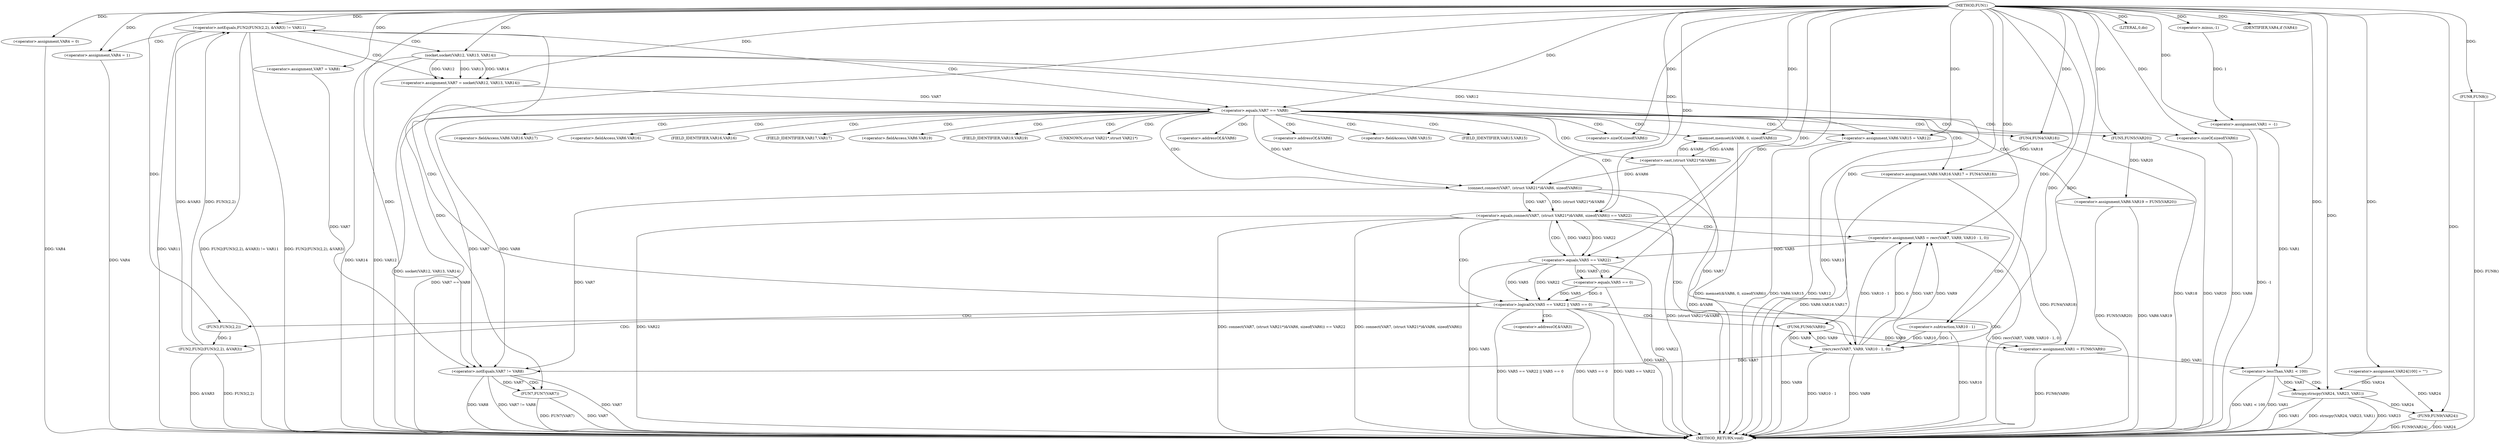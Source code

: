 digraph FUN1 {  
"1000100" [label = "(METHOD,FUN1)" ]
"1000238" [label = "(METHOD_RETURN,void)" ]
"1000103" [label = "(<operator>.assignment,VAR1 = -1)" ]
"1000105" [label = "(<operator>.minus,-1)" ]
"1000110" [label = "(<operator>.assignment,VAR4 = 0)" ]
"1000116" [label = "(<operator>.assignment,VAR7 = VAR8)" ]
"1000123" [label = "(<operator>.notEquals,FUN2(FUN3(2,2), &VAR3) != VAR11)" ]
"1000124" [label = "(FUN2,FUN2(FUN3(2,2), &VAR3))" ]
"1000125" [label = "(FUN3,FUN3(2,2))" ]
"1000133" [label = "(<operator>.assignment,VAR4 = 1)" ]
"1000136" [label = "(<operator>.assignment,VAR7 = socket(VAR12, VAR13, VAR14))" ]
"1000138" [label = "(socket,socket(VAR12, VAR13, VAR14))" ]
"1000143" [label = "(<operator>.equals,VAR7 == VAR8)" ]
"1000148" [label = "(memset,memset(&VAR6, 0, sizeof(VAR6)))" ]
"1000152" [label = "(<operator>.sizeOf,sizeof(VAR6))" ]
"1000154" [label = "(<operator>.assignment,VAR6.VAR15 = VAR12)" ]
"1000159" [label = "(<operator>.assignment,VAR6.VAR16.VAR17 = FUN4(VAR18))" ]
"1000165" [label = "(FUN4,FUN4(VAR18))" ]
"1000167" [label = "(<operator>.assignment,VAR6.VAR19 = FUN5(VAR20))" ]
"1000171" [label = "(FUN5,FUN5(VAR20))" ]
"1000174" [label = "(<operator>.equals,connect(VAR7, (struct VAR21*)&VAR6, sizeof(VAR6)) == VAR22)" ]
"1000175" [label = "(connect,connect(VAR7, (struct VAR21*)&VAR6, sizeof(VAR6)))" ]
"1000177" [label = "(<operator>.cast,(struct VAR21*)&VAR6)" ]
"1000181" [label = "(<operator>.sizeOf,sizeof(VAR6))" ]
"1000186" [label = "(<operator>.assignment,VAR5 = recv(VAR7, VAR9, VAR10 - 1, 0))" ]
"1000188" [label = "(recv,recv(VAR7, VAR9, VAR10 - 1, 0))" ]
"1000191" [label = "(<operator>.subtraction,VAR10 - 1)" ]
"1000196" [label = "(<operator>.logicalOr,VAR5 == VAR22 || VAR5 == 0)" ]
"1000197" [label = "(<operator>.equals,VAR5 == VAR22)" ]
"1000200" [label = "(<operator>.equals,VAR5 == 0)" ]
"1000205" [label = "(<operator>.assignment,VAR1 = FUN6(VAR9))" ]
"1000207" [label = "(FUN6,FUN6(VAR9))" ]
"1000209" [label = "(LITERAL,0,do)" ]
"1000211" [label = "(<operator>.notEquals,VAR7 != VAR8)" ]
"1000215" [label = "(FUN7,FUN7(VAR7))" ]
"1000218" [label = "(IDENTIFIER,VAR4,if (VAR4))" ]
"1000220" [label = "(FUN8,FUN8())" ]
"1000224" [label = "(<operator>.assignment,VAR24[100] = \"\")" ]
"1000228" [label = "(<operator>.lessThan,VAR1 < 100)" ]
"1000232" [label = "(strncpy,strncpy(VAR24, VAR23, VAR1))" ]
"1000236" [label = "(FUN9,FUN9(VAR24))" ]
"1000128" [label = "(<operator>.addressOf,&VAR3)" ]
"1000149" [label = "(<operator>.addressOf,&VAR6)" ]
"1000155" [label = "(<operator>.fieldAccess,VAR6.VAR15)" ]
"1000157" [label = "(FIELD_IDENTIFIER,VAR15,VAR15)" ]
"1000160" [label = "(<operator>.fieldAccess,VAR6.VAR16.VAR17)" ]
"1000161" [label = "(<operator>.fieldAccess,VAR6.VAR16)" ]
"1000163" [label = "(FIELD_IDENTIFIER,VAR16,VAR16)" ]
"1000164" [label = "(FIELD_IDENTIFIER,VAR17,VAR17)" ]
"1000168" [label = "(<operator>.fieldAccess,VAR6.VAR19)" ]
"1000170" [label = "(FIELD_IDENTIFIER,VAR19,VAR19)" ]
"1000178" [label = "(UNKNOWN,struct VAR21*,struct VAR21*)" ]
"1000179" [label = "(<operator>.addressOf,&VAR6)" ]
  "1000171" -> "1000238"  [ label = "DDG: VAR20"] 
  "1000236" -> "1000238"  [ label = "DDG: VAR24"] 
  "1000236" -> "1000238"  [ label = "DDG: FUN9(VAR24)"] 
  "1000177" -> "1000238"  [ label = "DDG: &VAR6"] 
  "1000103" -> "1000238"  [ label = "DDG: -1"] 
  "1000188" -> "1000238"  [ label = "DDG: VAR10 - 1"] 
  "1000205" -> "1000238"  [ label = "DDG: FUN6(VAR9)"] 
  "1000196" -> "1000238"  [ label = "DDG: VAR5 == VAR22 || VAR5 == 0"] 
  "1000181" -> "1000238"  [ label = "DDG: VAR6"] 
  "1000186" -> "1000238"  [ label = "DDG: recv(VAR7, VAR9, VAR10 - 1, 0)"] 
  "1000167" -> "1000238"  [ label = "DDG: VAR6.VAR19"] 
  "1000123" -> "1000238"  [ label = "DDG: VAR11"] 
  "1000124" -> "1000238"  [ label = "DDG: FUN3(2,2)"] 
  "1000200" -> "1000238"  [ label = "DDG: VAR5"] 
  "1000232" -> "1000238"  [ label = "DDG: VAR1"] 
  "1000188" -> "1000238"  [ label = "DDG: VAR9"] 
  "1000196" -> "1000238"  [ label = "DDG: VAR5 == 0"] 
  "1000215" -> "1000238"  [ label = "DDG: VAR7"] 
  "1000159" -> "1000238"  [ label = "DDG: VAR6.VAR16.VAR17"] 
  "1000228" -> "1000238"  [ label = "DDG: VAR1 < 100"] 
  "1000123" -> "1000238"  [ label = "DDG: FUN2(FUN3(2,2), &VAR3) != VAR11"] 
  "1000138" -> "1000238"  [ label = "DDG: VAR14"] 
  "1000138" -> "1000238"  [ label = "DDG: VAR12"] 
  "1000165" -> "1000238"  [ label = "DDG: VAR18"] 
  "1000138" -> "1000238"  [ label = "DDG: VAR13"] 
  "1000228" -> "1000238"  [ label = "DDG: VAR1"] 
  "1000154" -> "1000238"  [ label = "DDG: VAR6.VAR15"] 
  "1000133" -> "1000238"  [ label = "DDG: VAR4"] 
  "1000154" -> "1000238"  [ label = "DDG: VAR12"] 
  "1000207" -> "1000238"  [ label = "DDG: VAR9"] 
  "1000148" -> "1000238"  [ label = "DDG: memset(&VAR6, 0, sizeof(VAR6))"] 
  "1000211" -> "1000238"  [ label = "DDG: VAR7"] 
  "1000196" -> "1000238"  [ label = "DDG: VAR5 == VAR22"] 
  "1000197" -> "1000238"  [ label = "DDG: VAR22"] 
  "1000232" -> "1000238"  [ label = "DDG: strncpy(VAR24, VAR23, VAR1)"] 
  "1000211" -> "1000238"  [ label = "DDG: VAR8"] 
  "1000211" -> "1000238"  [ label = "DDG: VAR7 != VAR8"] 
  "1000232" -> "1000238"  [ label = "DDG: VAR23"] 
  "1000143" -> "1000238"  [ label = "DDG: VAR7 == VAR8"] 
  "1000220" -> "1000238"  [ label = "DDG: FUN8()"] 
  "1000167" -> "1000238"  [ label = "DDG: FUN5(VAR20)"] 
  "1000215" -> "1000238"  [ label = "DDG: FUN7(VAR7)"] 
  "1000175" -> "1000238"  [ label = "DDG: (struct VAR21*)&VAR6"] 
  "1000124" -> "1000238"  [ label = "DDG: &VAR3"] 
  "1000136" -> "1000238"  [ label = "DDG: socket(VAR12, VAR13, VAR14)"] 
  "1000110" -> "1000238"  [ label = "DDG: VAR4"] 
  "1000174" -> "1000238"  [ label = "DDG: VAR22"] 
  "1000191" -> "1000238"  [ label = "DDG: VAR10"] 
  "1000174" -> "1000238"  [ label = "DDG: connect(VAR7, (struct VAR21*)&VAR6, sizeof(VAR6)) == VAR22"] 
  "1000174" -> "1000238"  [ label = "DDG: connect(VAR7, (struct VAR21*)&VAR6, sizeof(VAR6))"] 
  "1000123" -> "1000238"  [ label = "DDG: FUN2(FUN3(2,2), &VAR3)"] 
  "1000197" -> "1000238"  [ label = "DDG: VAR5"] 
  "1000159" -> "1000238"  [ label = "DDG: FUN4(VAR18)"] 
  "1000105" -> "1000103"  [ label = "DDG: 1"] 
  "1000100" -> "1000103"  [ label = "DDG: "] 
  "1000100" -> "1000105"  [ label = "DDG: "] 
  "1000100" -> "1000110"  [ label = "DDG: "] 
  "1000100" -> "1000116"  [ label = "DDG: "] 
  "1000124" -> "1000123"  [ label = "DDG: FUN3(2,2)"] 
  "1000124" -> "1000123"  [ label = "DDG: &VAR3"] 
  "1000125" -> "1000124"  [ label = "DDG: 2"] 
  "1000100" -> "1000125"  [ label = "DDG: "] 
  "1000100" -> "1000123"  [ label = "DDG: "] 
  "1000100" -> "1000133"  [ label = "DDG: "] 
  "1000138" -> "1000136"  [ label = "DDG: VAR12"] 
  "1000138" -> "1000136"  [ label = "DDG: VAR13"] 
  "1000138" -> "1000136"  [ label = "DDG: VAR14"] 
  "1000100" -> "1000136"  [ label = "DDG: "] 
  "1000100" -> "1000138"  [ label = "DDG: "] 
  "1000136" -> "1000143"  [ label = "DDG: VAR7"] 
  "1000100" -> "1000143"  [ label = "DDG: "] 
  "1000177" -> "1000148"  [ label = "DDG: &VAR6"] 
  "1000100" -> "1000148"  [ label = "DDG: "] 
  "1000100" -> "1000152"  [ label = "DDG: "] 
  "1000138" -> "1000154"  [ label = "DDG: VAR12"] 
  "1000100" -> "1000154"  [ label = "DDG: "] 
  "1000165" -> "1000159"  [ label = "DDG: VAR18"] 
  "1000100" -> "1000165"  [ label = "DDG: "] 
  "1000171" -> "1000167"  [ label = "DDG: VAR20"] 
  "1000100" -> "1000171"  [ label = "DDG: "] 
  "1000175" -> "1000174"  [ label = "DDG: VAR7"] 
  "1000175" -> "1000174"  [ label = "DDG: (struct VAR21*)&VAR6"] 
  "1000143" -> "1000175"  [ label = "DDG: VAR7"] 
  "1000100" -> "1000175"  [ label = "DDG: "] 
  "1000177" -> "1000175"  [ label = "DDG: &VAR6"] 
  "1000148" -> "1000177"  [ label = "DDG: &VAR6"] 
  "1000100" -> "1000181"  [ label = "DDG: "] 
  "1000197" -> "1000174"  [ label = "DDG: VAR22"] 
  "1000100" -> "1000174"  [ label = "DDG: "] 
  "1000188" -> "1000186"  [ label = "DDG: VAR7"] 
  "1000188" -> "1000186"  [ label = "DDG: VAR9"] 
  "1000188" -> "1000186"  [ label = "DDG: VAR10 - 1"] 
  "1000188" -> "1000186"  [ label = "DDG: 0"] 
  "1000100" -> "1000186"  [ label = "DDG: "] 
  "1000175" -> "1000188"  [ label = "DDG: VAR7"] 
  "1000100" -> "1000188"  [ label = "DDG: "] 
  "1000207" -> "1000188"  [ label = "DDG: VAR9"] 
  "1000191" -> "1000188"  [ label = "DDG: VAR10"] 
  "1000191" -> "1000188"  [ label = "DDG: 1"] 
  "1000100" -> "1000191"  [ label = "DDG: "] 
  "1000197" -> "1000196"  [ label = "DDG: VAR5"] 
  "1000197" -> "1000196"  [ label = "DDG: VAR22"] 
  "1000186" -> "1000197"  [ label = "DDG: VAR5"] 
  "1000100" -> "1000197"  [ label = "DDG: "] 
  "1000174" -> "1000197"  [ label = "DDG: VAR22"] 
  "1000200" -> "1000196"  [ label = "DDG: VAR5"] 
  "1000200" -> "1000196"  [ label = "DDG: 0"] 
  "1000197" -> "1000200"  [ label = "DDG: VAR5"] 
  "1000100" -> "1000200"  [ label = "DDG: "] 
  "1000207" -> "1000205"  [ label = "DDG: VAR9"] 
  "1000100" -> "1000205"  [ label = "DDG: "] 
  "1000188" -> "1000207"  [ label = "DDG: VAR9"] 
  "1000100" -> "1000207"  [ label = "DDG: "] 
  "1000100" -> "1000209"  [ label = "DDG: "] 
  "1000116" -> "1000211"  [ label = "DDG: VAR7"] 
  "1000188" -> "1000211"  [ label = "DDG: VAR7"] 
  "1000143" -> "1000211"  [ label = "DDG: VAR7"] 
  "1000175" -> "1000211"  [ label = "DDG: VAR7"] 
  "1000100" -> "1000211"  [ label = "DDG: "] 
  "1000143" -> "1000211"  [ label = "DDG: VAR8"] 
  "1000211" -> "1000215"  [ label = "DDG: VAR7"] 
  "1000100" -> "1000215"  [ label = "DDG: "] 
  "1000100" -> "1000218"  [ label = "DDG: "] 
  "1000100" -> "1000220"  [ label = "DDG: "] 
  "1000100" -> "1000224"  [ label = "DDG: "] 
  "1000103" -> "1000228"  [ label = "DDG: VAR1"] 
  "1000205" -> "1000228"  [ label = "DDG: VAR1"] 
  "1000100" -> "1000228"  [ label = "DDG: "] 
  "1000224" -> "1000232"  [ label = "DDG: VAR24"] 
  "1000100" -> "1000232"  [ label = "DDG: "] 
  "1000228" -> "1000232"  [ label = "DDG: VAR1"] 
  "1000224" -> "1000236"  [ label = "DDG: VAR24"] 
  "1000232" -> "1000236"  [ label = "DDG: VAR24"] 
  "1000100" -> "1000236"  [ label = "DDG: "] 
  "1000123" -> "1000133"  [ label = "CDG: "] 
  "1000123" -> "1000136"  [ label = "CDG: "] 
  "1000123" -> "1000143"  [ label = "CDG: "] 
  "1000123" -> "1000138"  [ label = "CDG: "] 
  "1000143" -> "1000164"  [ label = "CDG: "] 
  "1000143" -> "1000174"  [ label = "CDG: "] 
  "1000143" -> "1000161"  [ label = "CDG: "] 
  "1000143" -> "1000152"  [ label = "CDG: "] 
  "1000143" -> "1000148"  [ label = "CDG: "] 
  "1000143" -> "1000165"  [ label = "CDG: "] 
  "1000143" -> "1000157"  [ label = "CDG: "] 
  "1000143" -> "1000149"  [ label = "CDG: "] 
  "1000143" -> "1000163"  [ label = "CDG: "] 
  "1000143" -> "1000168"  [ label = "CDG: "] 
  "1000143" -> "1000178"  [ label = "CDG: "] 
  "1000143" -> "1000159"  [ label = "CDG: "] 
  "1000143" -> "1000167"  [ label = "CDG: "] 
  "1000143" -> "1000175"  [ label = "CDG: "] 
  "1000143" -> "1000155"  [ label = "CDG: "] 
  "1000143" -> "1000154"  [ label = "CDG: "] 
  "1000143" -> "1000160"  [ label = "CDG: "] 
  "1000143" -> "1000170"  [ label = "CDG: "] 
  "1000143" -> "1000171"  [ label = "CDG: "] 
  "1000143" -> "1000179"  [ label = "CDG: "] 
  "1000143" -> "1000177"  [ label = "CDG: "] 
  "1000143" -> "1000181"  [ label = "CDG: "] 
  "1000174" -> "1000191"  [ label = "CDG: "] 
  "1000174" -> "1000197"  [ label = "CDG: "] 
  "1000174" -> "1000186"  [ label = "CDG: "] 
  "1000174" -> "1000196"  [ label = "CDG: "] 
  "1000174" -> "1000188"  [ label = "CDG: "] 
  "1000196" -> "1000207"  [ label = "CDG: "] 
  "1000196" -> "1000205"  [ label = "CDG: "] 
  "1000196" -> "1000125"  [ label = "CDG: "] 
  "1000196" -> "1000128"  [ label = "CDG: "] 
  "1000196" -> "1000123"  [ label = "CDG: "] 
  "1000196" -> "1000124"  [ label = "CDG: "] 
  "1000197" -> "1000200"  [ label = "CDG: "] 
  "1000211" -> "1000215"  [ label = "CDG: "] 
  "1000228" -> "1000232"  [ label = "CDG: "] 
}
